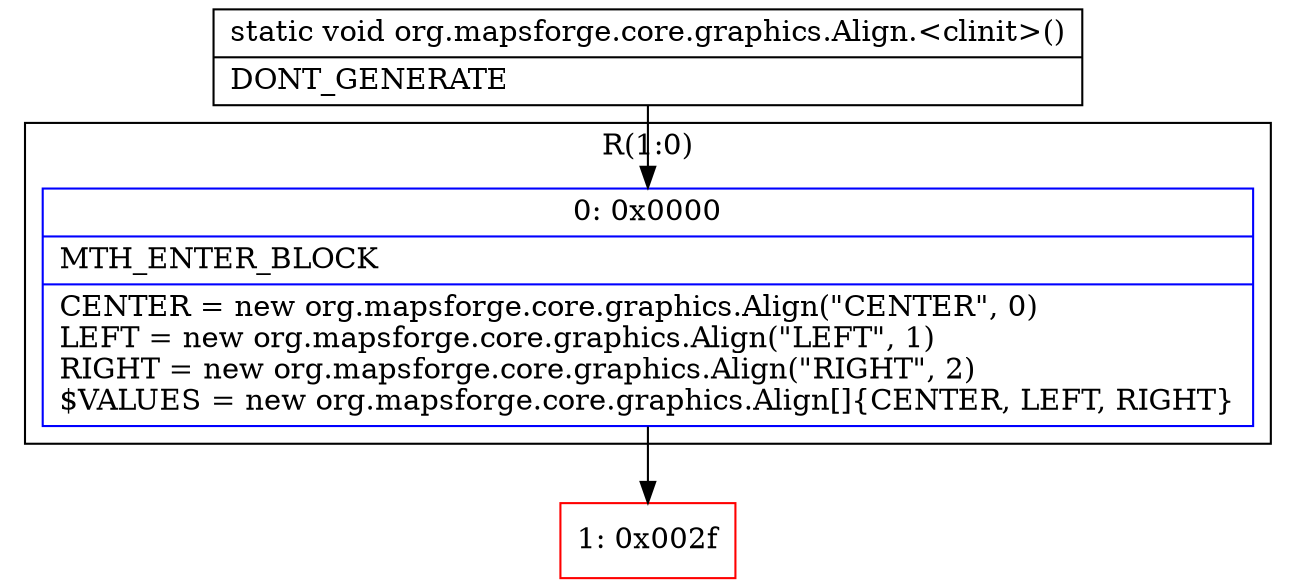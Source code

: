 digraph "CFG fororg.mapsforge.core.graphics.Align.\<clinit\>()V" {
subgraph cluster_Region_1622149683 {
label = "R(1:0)";
node [shape=record,color=blue];
Node_0 [shape=record,label="{0\:\ 0x0000|MTH_ENTER_BLOCK\l|CENTER = new org.mapsforge.core.graphics.Align(\"CENTER\", 0)\lLEFT = new org.mapsforge.core.graphics.Align(\"LEFT\", 1)\lRIGHT = new org.mapsforge.core.graphics.Align(\"RIGHT\", 2)\l$VALUES = new org.mapsforge.core.graphics.Align[]\{CENTER, LEFT, RIGHT\}\l}"];
}
Node_1 [shape=record,color=red,label="{1\:\ 0x002f}"];
MethodNode[shape=record,label="{static void org.mapsforge.core.graphics.Align.\<clinit\>()  | DONT_GENERATE\l}"];
MethodNode -> Node_0;
Node_0 -> Node_1;
}

